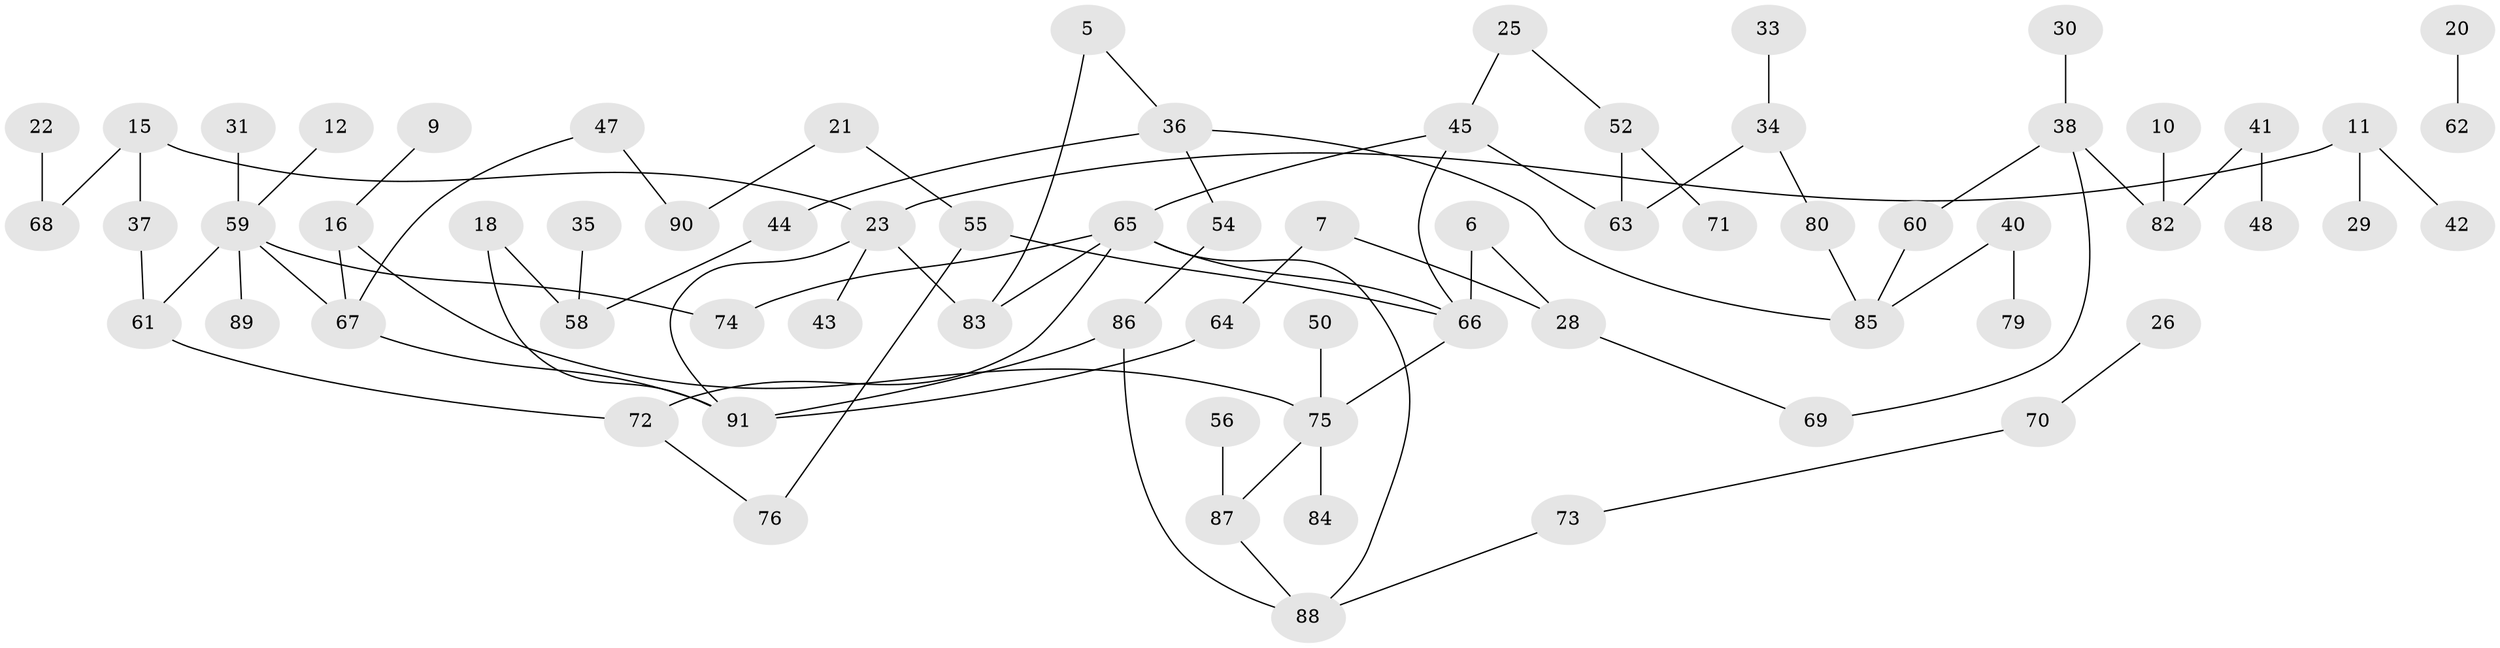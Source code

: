 // original degree distribution, {0: 0.12244897959183673, 2: 0.2857142857142857, 1: 0.3129251700680272, 3: 0.17687074829931973, 4: 0.061224489795918366, 5: 0.013605442176870748, 6: 0.013605442176870748, 7: 0.013605442176870748}
// Generated by graph-tools (version 1.1) at 2025/35/03/04/25 23:35:46]
// undirected, 70 vertices, 83 edges
graph export_dot {
  node [color=gray90,style=filled];
  5;
  6;
  7;
  9;
  10;
  11;
  12;
  15;
  16;
  18;
  20;
  21;
  22;
  23;
  25;
  26;
  28;
  29;
  30;
  31;
  33;
  34;
  35;
  36;
  37;
  38;
  40;
  41;
  42;
  43;
  44;
  45;
  47;
  48;
  50;
  52;
  54;
  55;
  56;
  58;
  59;
  60;
  61;
  62;
  63;
  64;
  65;
  66;
  67;
  68;
  69;
  70;
  71;
  72;
  73;
  74;
  75;
  76;
  79;
  80;
  82;
  83;
  84;
  85;
  86;
  87;
  88;
  89;
  90;
  91;
  5 -- 36 [weight=1.0];
  5 -- 83 [weight=1.0];
  6 -- 28 [weight=1.0];
  6 -- 66 [weight=1.0];
  7 -- 28 [weight=1.0];
  7 -- 64 [weight=1.0];
  9 -- 16 [weight=1.0];
  10 -- 82 [weight=1.0];
  11 -- 23 [weight=1.0];
  11 -- 29 [weight=1.0];
  11 -- 42 [weight=1.0];
  12 -- 59 [weight=1.0];
  15 -- 23 [weight=1.0];
  15 -- 37 [weight=1.0];
  15 -- 68 [weight=1.0];
  16 -- 67 [weight=1.0];
  16 -- 75 [weight=1.0];
  18 -- 58 [weight=1.0];
  18 -- 91 [weight=1.0];
  20 -- 62 [weight=1.0];
  21 -- 55 [weight=1.0];
  21 -- 90 [weight=1.0];
  22 -- 68 [weight=1.0];
  23 -- 43 [weight=1.0];
  23 -- 83 [weight=1.0];
  23 -- 91 [weight=1.0];
  25 -- 45 [weight=1.0];
  25 -- 52 [weight=1.0];
  26 -- 70 [weight=1.0];
  28 -- 69 [weight=1.0];
  30 -- 38 [weight=1.0];
  31 -- 59 [weight=1.0];
  33 -- 34 [weight=1.0];
  34 -- 63 [weight=1.0];
  34 -- 80 [weight=1.0];
  35 -- 58 [weight=1.0];
  36 -- 44 [weight=1.0];
  36 -- 54 [weight=1.0];
  36 -- 85 [weight=1.0];
  37 -- 61 [weight=1.0];
  38 -- 60 [weight=1.0];
  38 -- 69 [weight=1.0];
  38 -- 82 [weight=1.0];
  40 -- 79 [weight=1.0];
  40 -- 85 [weight=1.0];
  41 -- 48 [weight=1.0];
  41 -- 82 [weight=1.0];
  44 -- 58 [weight=1.0];
  45 -- 63 [weight=1.0];
  45 -- 65 [weight=1.0];
  45 -- 66 [weight=1.0];
  47 -- 67 [weight=1.0];
  47 -- 90 [weight=1.0];
  50 -- 75 [weight=1.0];
  52 -- 63 [weight=1.0];
  52 -- 71 [weight=1.0];
  54 -- 86 [weight=1.0];
  55 -- 66 [weight=1.0];
  55 -- 76 [weight=1.0];
  56 -- 87 [weight=1.0];
  59 -- 61 [weight=1.0];
  59 -- 67 [weight=1.0];
  59 -- 74 [weight=1.0];
  59 -- 89 [weight=1.0];
  60 -- 85 [weight=1.0];
  61 -- 72 [weight=1.0];
  64 -- 91 [weight=1.0];
  65 -- 66 [weight=2.0];
  65 -- 72 [weight=1.0];
  65 -- 74 [weight=1.0];
  65 -- 83 [weight=1.0];
  65 -- 88 [weight=1.0];
  66 -- 75 [weight=1.0];
  67 -- 91 [weight=1.0];
  70 -- 73 [weight=1.0];
  72 -- 76 [weight=1.0];
  73 -- 88 [weight=1.0];
  75 -- 84 [weight=1.0];
  75 -- 87 [weight=1.0];
  80 -- 85 [weight=1.0];
  86 -- 88 [weight=1.0];
  86 -- 91 [weight=1.0];
  87 -- 88 [weight=1.0];
}
